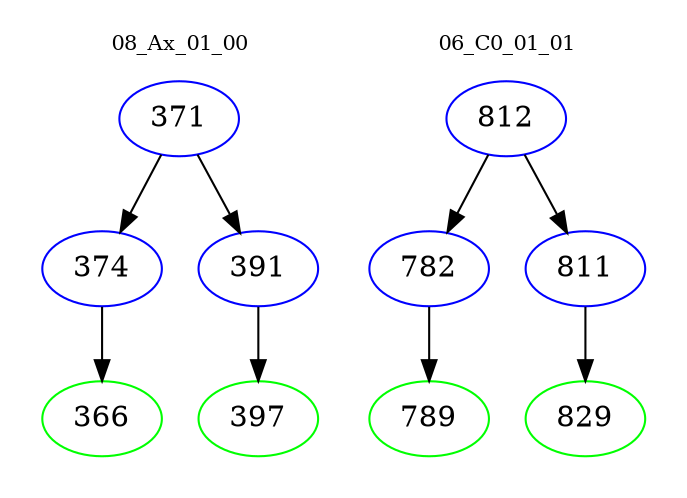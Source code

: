 digraph{
subgraph cluster_0 {
color = white
label = "08_Ax_01_00";
fontsize=10;
T0_371 [label="371", color="blue"]
T0_371 -> T0_374 [color="black"]
T0_374 [label="374", color="blue"]
T0_374 -> T0_366 [color="black"]
T0_366 [label="366", color="green"]
T0_371 -> T0_391 [color="black"]
T0_391 [label="391", color="blue"]
T0_391 -> T0_397 [color="black"]
T0_397 [label="397", color="green"]
}
subgraph cluster_1 {
color = white
label = "06_C0_01_01";
fontsize=10;
T1_812 [label="812", color="blue"]
T1_812 -> T1_782 [color="black"]
T1_782 [label="782", color="blue"]
T1_782 -> T1_789 [color="black"]
T1_789 [label="789", color="green"]
T1_812 -> T1_811 [color="black"]
T1_811 [label="811", color="blue"]
T1_811 -> T1_829 [color="black"]
T1_829 [label="829", color="green"]
}
}

